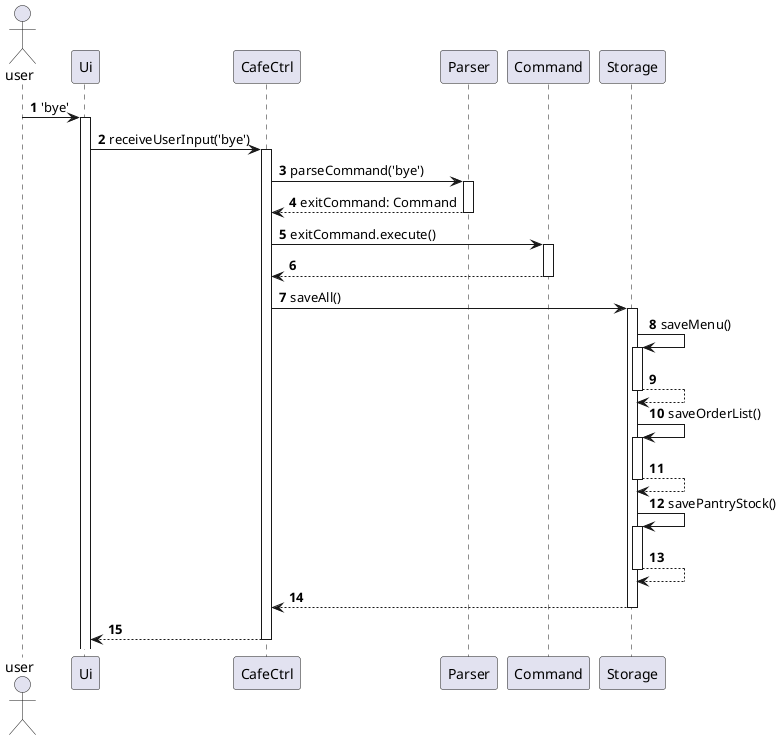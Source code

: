 @startuml
!define COMMAND class ListIngredientCommand
!define UI class Ui
!define MAIN class CafeCtrl
!define STORAGE class Storage
!define DATA class Data
!define PARSER class Parser
!define COMMAND class Command

autonumber
Actor user

user -> Ui: 'bye'
Activate Ui
Ui-> CafeCtrl : receiveUserInput('bye')
Activate CafeCtrl
CafeCtrl -> Parser : parseCommand('bye')
Activate Parser
return exitCommand: Command
CafeCtrl -> Command : exitCommand.execute()
Activate Command
return
CafeCtrl->Storage : saveAll()
Activate Storage
Storage -> Storage: saveMenu()
Activate Storage
return
Storage -> Storage: saveOrderList()
Activate Storage
return
Storage -> Storage: savePantryStock()
Activate Storage
return
return
return

@enduml

